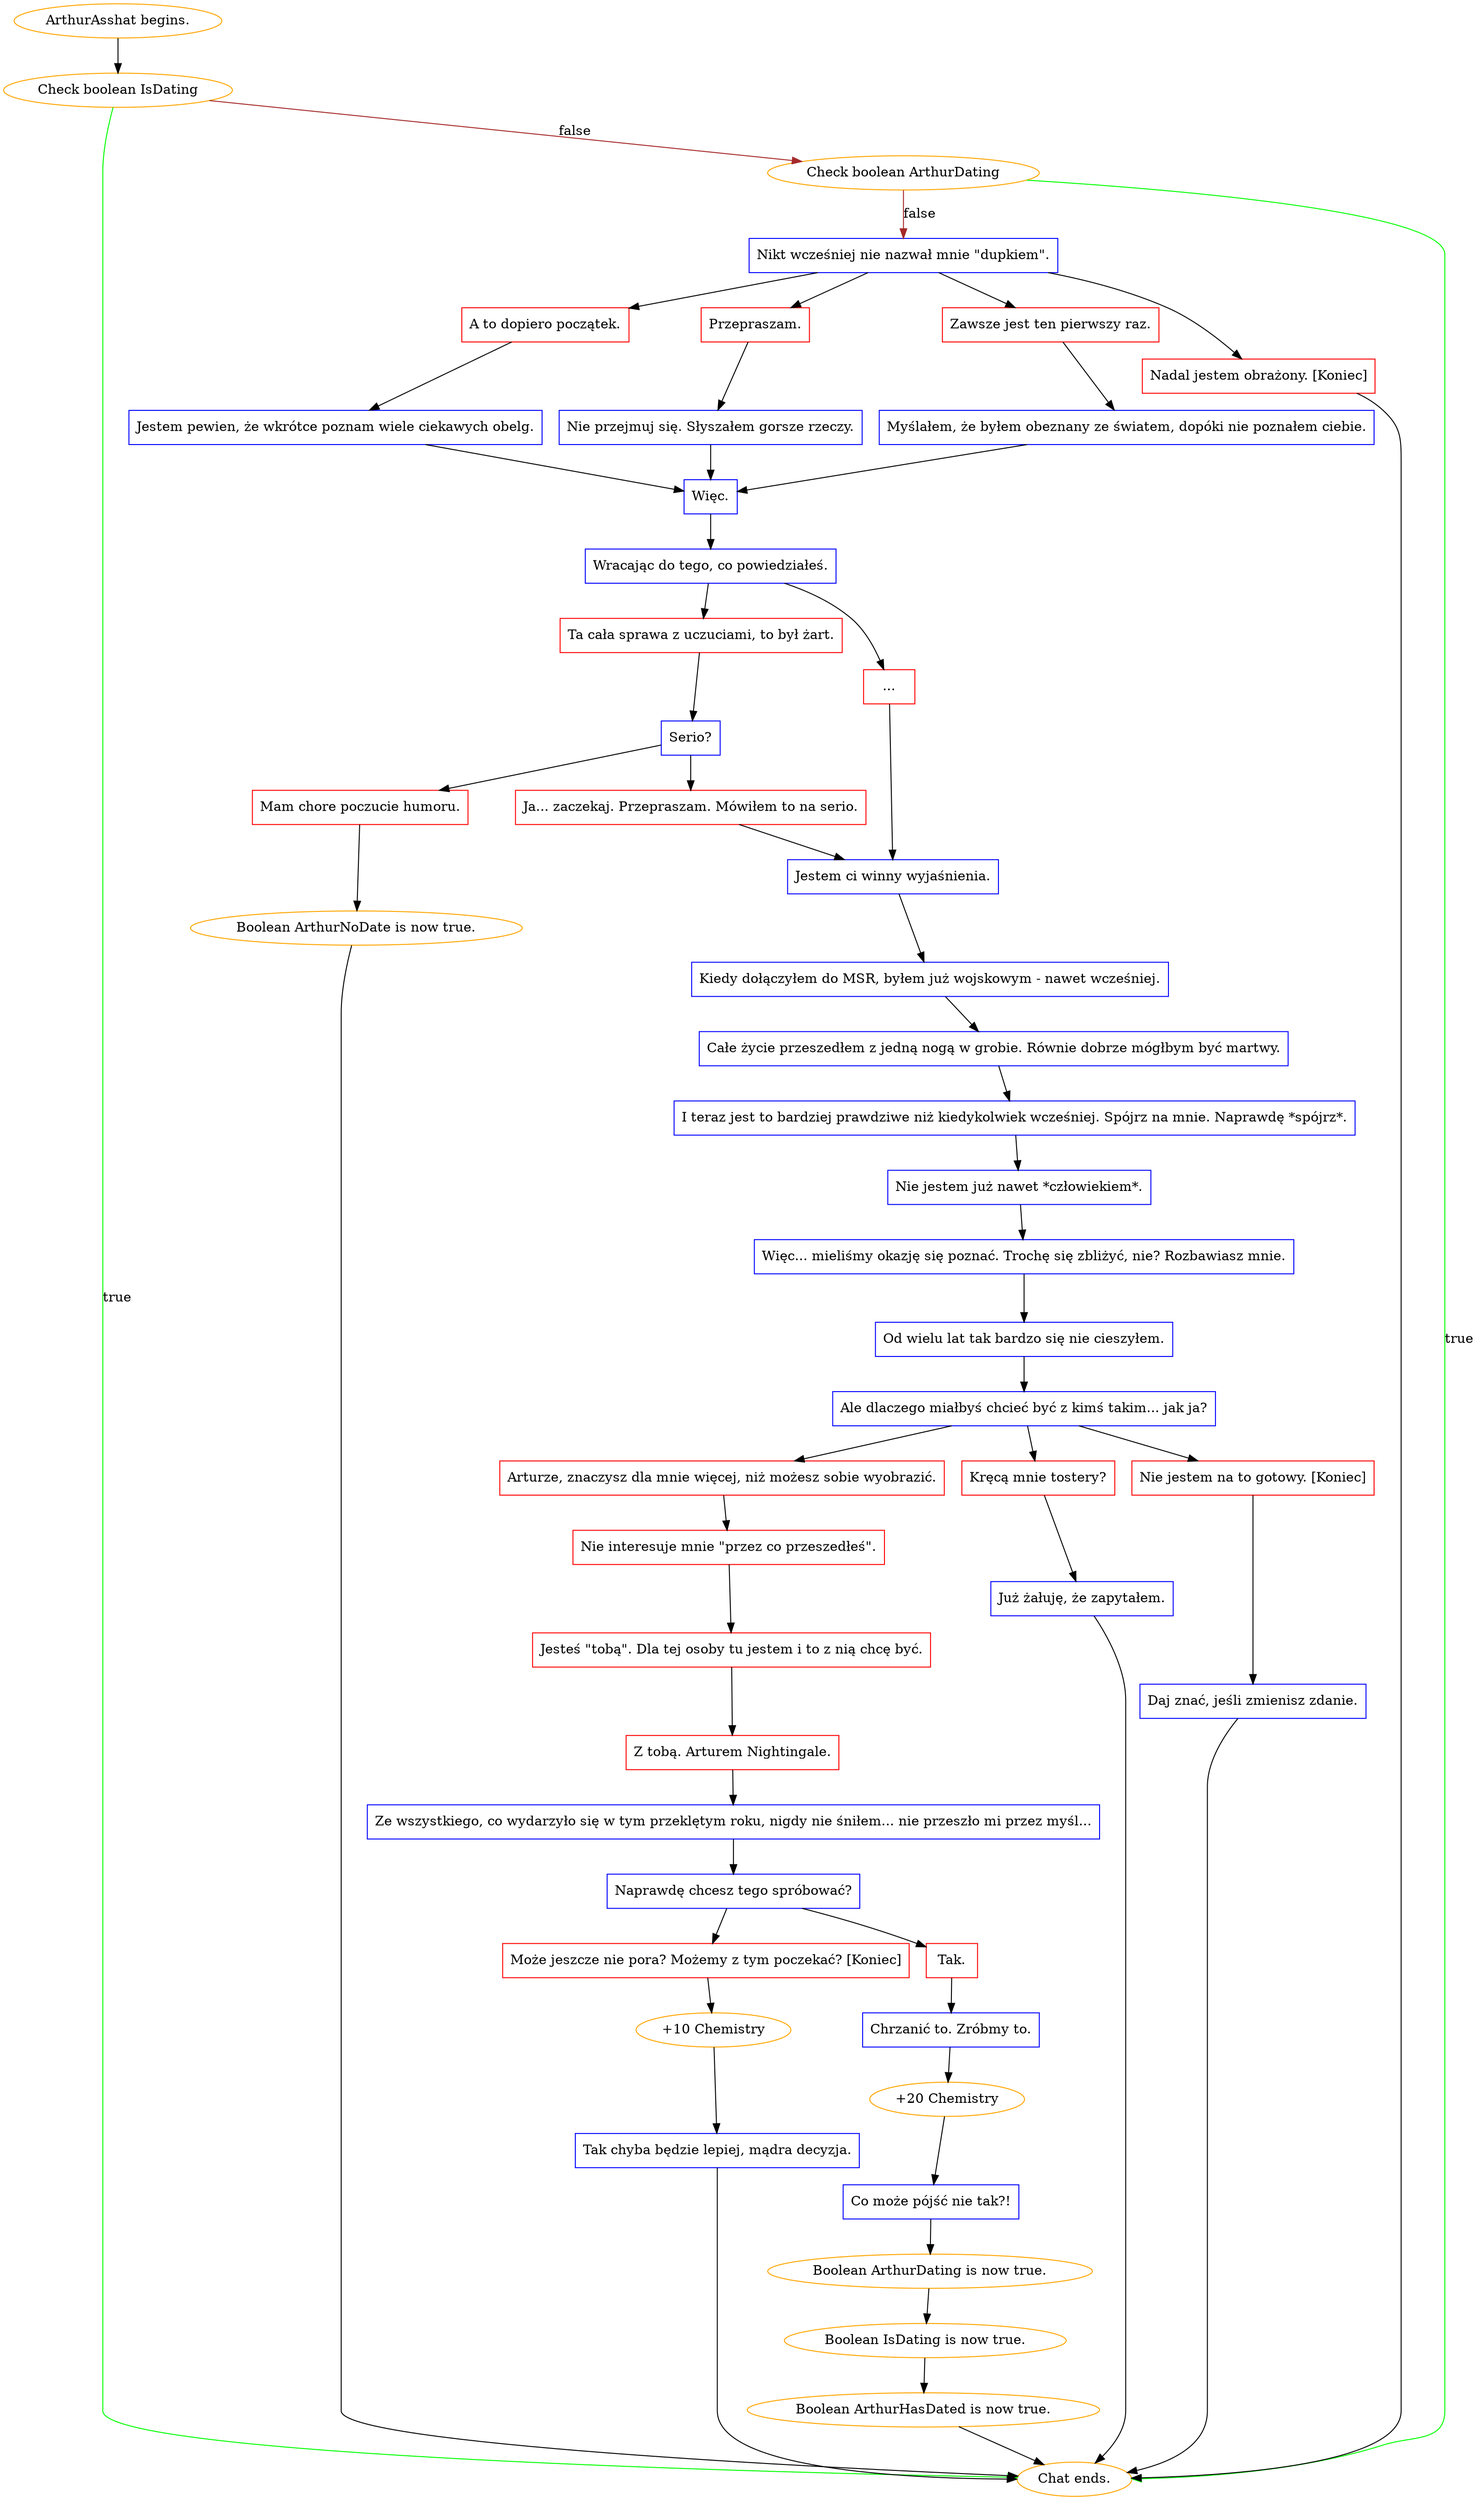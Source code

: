 digraph {
	"ArthurAsshat begins." [color=orange];
		"ArthurAsshat begins." -> j3976318622;
	j3976318622 [label="Check boolean IsDating",color=orange];
		j3976318622 -> "Chat ends." [label=true,color=green];
		j3976318622 -> j2438523578 [label=false,color=brown];
	"Chat ends." [color=orange];
	j2438523578 [label="Check boolean ArthurDating",color=orange];
		j2438523578 -> "Chat ends." [label=true,color=green];
		j2438523578 -> j324617147 [label=false,color=brown];
	j324617147 [label="Nikt wcześniej nie nazwał mnie \"dupkiem\".",shape=box,color=blue];
		j324617147 -> j2820987635;
		j324617147 -> j282160406;
		j324617147 -> j1831253219;
		j324617147 -> j1128379576;
	j2820987635 [label="A to dopiero początek.",shape=box,color=red];
		j2820987635 -> j3532552225;
	j282160406 [label="Zawsze jest ten pierwszy raz.",shape=box,color=red];
		j282160406 -> j2592595301;
	j1831253219 [label="Przepraszam.",shape=box,color=red];
		j1831253219 -> j265866660;
	j1128379576 [label="Nadal jestem obrażony. [Koniec]",shape=box,color=red];
		j1128379576 -> "Chat ends.";
	j3532552225 [label="Jestem pewien, że wkrótce poznam wiele ciekawych obelg.",shape=box,color=blue];
		j3532552225 -> j335349225;
	j2592595301 [label="Myślałem, że byłem obeznany ze światem, dopóki nie poznałem ciebie.",shape=box,color=blue];
		j2592595301 -> j335349225;
	j265866660 [label="Nie przejmuj się. Słyszałem gorsze rzeczy.",shape=box,color=blue];
		j265866660 -> j335349225;
	j335349225 [label="Więc.",shape=box,color=blue];
		j335349225 -> j1251093835;
	j1251093835 [label="Wracając do tego, co powiedziałeś.",shape=box,color=blue];
		j1251093835 -> j682215029;
		j1251093835 -> j417694312;
	j682215029 [label="Ta cała sprawa z uczuciami, to był żart.",shape=box,color=red];
		j682215029 -> j3630896599;
	j417694312 [label="...",shape=box,color=red];
		j417694312 -> j697608072;
	j3630896599 [label="Serio?",shape=box,color=blue];
		j3630896599 -> j4080568377;
		j3630896599 -> j3791722972;
	j697608072 [label="Jestem ci winny wyjaśnienia.",shape=box,color=blue];
		j697608072 -> j723094619;
	j4080568377 [label="Ja... zaczekaj. Przepraszam. Mówiłem to na serio.",shape=box,color=red];
		j4080568377 -> j697608072;
	j3791722972 [label="Mam chore poczucie humoru.",shape=box,color=red];
		j3791722972 -> j2533691464;
	j723094619 [label="Kiedy dołączyłem do MSR, byłem już wojskowym - nawet wcześniej.",shape=box,color=blue];
		j723094619 -> j1083631102;
	j2533691464 [label="Boolean ArthurNoDate is now true.",color=orange];
		j2533691464 -> "Chat ends.";
	j1083631102 [label="Całe życie przeszedłem z jedną nogą w grobie. Równie dobrze mógłbym być martwy.",shape=box,color=blue];
		j1083631102 -> j931370244;
	j931370244 [label="I teraz jest to bardziej prawdziwe niż kiedykolwiek wcześniej. Spójrz na mnie. Naprawdę *spójrz*.",shape=box,color=blue];
		j931370244 -> j763995481;
	j763995481 [label="Nie jestem już nawet *człowiekiem*.",shape=box,color=blue];
		j763995481 -> j475374869;
	j475374869 [label="Więc... mieliśmy okazję się poznać. Trochę się zbliżyć, nie? Rozbawiasz mnie.",shape=box,color=blue];
		j475374869 -> j37211214;
	j37211214 [label="Od wielu lat tak bardzo się nie cieszyłem.",shape=box,color=blue];
		j37211214 -> j1311762720;
	j1311762720 [label="Ale dlaczego miałbyś chcieć być z kimś takim... jak ja?",shape=box,color=blue];
		j1311762720 -> j2598723201;
		j1311762720 -> j1783567753;
		j1311762720 -> j1929730814;
	j2598723201 [label="Arturze, znaczysz dla mnie więcej, niż możesz sobie wyobrazić.",shape=box,color=red];
		j2598723201 -> j1289566334;
	j1783567753 [label="Kręcą mnie tostery?",shape=box,color=red];
		j1783567753 -> j1509147822;
	j1929730814 [label="Nie jestem na to gotowy. [Koniec]",shape=box,color=red];
		j1929730814 -> j3681562173;
	j1289566334 [label="Nie interesuje mnie \"przez co przeszedłeś\".",shape=box,color=red];
		j1289566334 -> j591596244;
	j1509147822 [label="Już żałuję, że zapytałem.",shape=box,color=blue];
		j1509147822 -> "Chat ends.";
	j3681562173 [label="Daj znać, jeśli zmienisz zdanie.",shape=box,color=blue];
		j3681562173 -> "Chat ends.";
	j591596244 [label="Jesteś \"tobą\". Dla tej osoby tu jestem i to z nią chcę być.",shape=box,color=red];
		j591596244 -> j1722919235;
	j1722919235 [label="Z tobą. Arturem Nightingale.",shape=box,color=red];
		j1722919235 -> j4020889531;
	j4020889531 [label="Ze wszystkiego, co wydarzyło się w tym przeklętym roku, nigdy nie śniłem... nie przeszło mi przez myśl...",shape=box,color=blue];
		j4020889531 -> j1933736932;
	j1933736932 [label="Naprawdę chcesz tego spróbować?",shape=box,color=blue];
		j1933736932 -> j2033176639;
		j1933736932 -> j810095492;
	j2033176639 [label="Tak.",shape=box,color=red];
		j2033176639 -> j2298036933;
	j810095492 [label="Może jeszcze nie pora? Możemy z tym poczekać? [Koniec]",shape=box,color=red];
		j810095492 -> j3506762284;
	j2298036933 [label="Chrzanić to. Zróbmy to.",shape=box,color=blue];
		j2298036933 -> j112018829;
	j3506762284 [label="+10 Chemistry",color=orange];
		j3506762284 -> j1725746448;
	j112018829 [label="+20 Chemistry",color=orange];
		j112018829 -> j1976123570;
	j1725746448 [label="Tak chyba będzie lepiej, mądra decyzja.",shape=box,color=blue];
		j1725746448 -> "Chat ends.";
	j1976123570 [label="Co może pójść nie tak?!",shape=box,color=blue];
		j1976123570 -> j3371696257;
	j3371696257 [label="Boolean ArthurDating is now true.",color=orange];
		j3371696257 -> j3139269659;
	j3139269659 [label="Boolean IsDating is now true.",color=orange];
		j3139269659 -> j3103123730;
	j3103123730 [label="Boolean ArthurHasDated is now true.",color=orange];
		j3103123730 -> "Chat ends.";
}